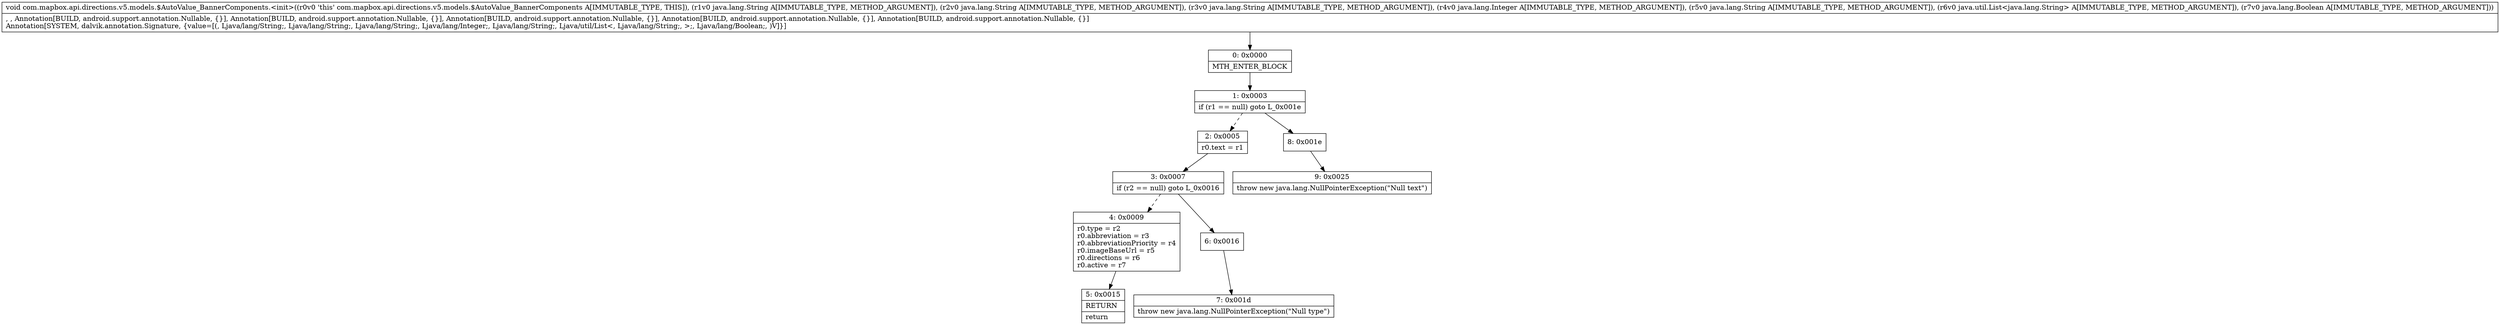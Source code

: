 digraph "CFG forcom.mapbox.api.directions.v5.models.$AutoValue_BannerComponents.\<init\>(Ljava\/lang\/String;Ljava\/lang\/String;Ljava\/lang\/String;Ljava\/lang\/Integer;Ljava\/lang\/String;Ljava\/util\/List;Ljava\/lang\/Boolean;)V" {
Node_0 [shape=record,label="{0\:\ 0x0000|MTH_ENTER_BLOCK\l}"];
Node_1 [shape=record,label="{1\:\ 0x0003|if (r1 == null) goto L_0x001e\l}"];
Node_2 [shape=record,label="{2\:\ 0x0005|r0.text = r1\l}"];
Node_3 [shape=record,label="{3\:\ 0x0007|if (r2 == null) goto L_0x0016\l}"];
Node_4 [shape=record,label="{4\:\ 0x0009|r0.type = r2\lr0.abbreviation = r3\lr0.abbreviationPriority = r4\lr0.imageBaseUrl = r5\lr0.directions = r6\lr0.active = r7\l}"];
Node_5 [shape=record,label="{5\:\ 0x0015|RETURN\l|return\l}"];
Node_6 [shape=record,label="{6\:\ 0x0016}"];
Node_7 [shape=record,label="{7\:\ 0x001d|throw new java.lang.NullPointerException(\"Null type\")\l}"];
Node_8 [shape=record,label="{8\:\ 0x001e}"];
Node_9 [shape=record,label="{9\:\ 0x0025|throw new java.lang.NullPointerException(\"Null text\")\l}"];
MethodNode[shape=record,label="{void com.mapbox.api.directions.v5.models.$AutoValue_BannerComponents.\<init\>((r0v0 'this' com.mapbox.api.directions.v5.models.$AutoValue_BannerComponents A[IMMUTABLE_TYPE, THIS]), (r1v0 java.lang.String A[IMMUTABLE_TYPE, METHOD_ARGUMENT]), (r2v0 java.lang.String A[IMMUTABLE_TYPE, METHOD_ARGUMENT]), (r3v0 java.lang.String A[IMMUTABLE_TYPE, METHOD_ARGUMENT]), (r4v0 java.lang.Integer A[IMMUTABLE_TYPE, METHOD_ARGUMENT]), (r5v0 java.lang.String A[IMMUTABLE_TYPE, METHOD_ARGUMENT]), (r6v0 java.util.List\<java.lang.String\> A[IMMUTABLE_TYPE, METHOD_ARGUMENT]), (r7v0 java.lang.Boolean A[IMMUTABLE_TYPE, METHOD_ARGUMENT]))  | , , Annotation[BUILD, android.support.annotation.Nullable, \{\}], Annotation[BUILD, android.support.annotation.Nullable, \{\}], Annotation[BUILD, android.support.annotation.Nullable, \{\}], Annotation[BUILD, android.support.annotation.Nullable, \{\}], Annotation[BUILD, android.support.annotation.Nullable, \{\}]\lAnnotation[SYSTEM, dalvik.annotation.Signature, \{value=[(, Ljava\/lang\/String;, Ljava\/lang\/String;, Ljava\/lang\/String;, Ljava\/lang\/Integer;, Ljava\/lang\/String;, Ljava\/util\/List\<, Ljava\/lang\/String;, \>;, Ljava\/lang\/Boolean;, )V]\}]\l}"];
MethodNode -> Node_0;
Node_0 -> Node_1;
Node_1 -> Node_2[style=dashed];
Node_1 -> Node_8;
Node_2 -> Node_3;
Node_3 -> Node_4[style=dashed];
Node_3 -> Node_6;
Node_4 -> Node_5;
Node_6 -> Node_7;
Node_8 -> Node_9;
}

